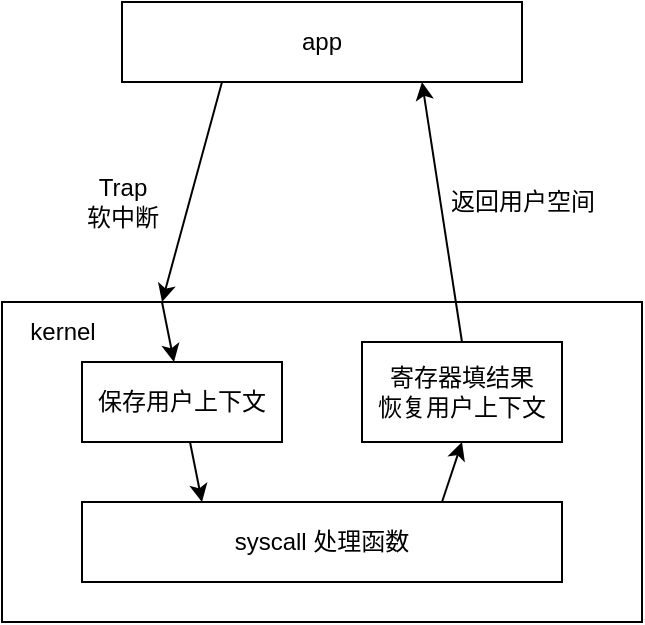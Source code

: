 <mxfile>
    <diagram id="BqMkp5eSa5GGVMkLBW1N" name="Page-1">
        <mxGraphModel dx="624" dy="445" grid="1" gridSize="10" guides="1" tooltips="1" connect="1" arrows="1" fold="1" page="1" pageScale="1" pageWidth="850" pageHeight="1100" math="0" shadow="0">
            <root>
                <mxCell id="0"/>
                <mxCell id="1" parent="0"/>
                <mxCell id="9" style="edgeStyle=none;html=1;exitX=0.25;exitY=0;exitDx=0;exitDy=0;" edge="1" parent="1" source="2" target="7">
                    <mxGeometry relative="1" as="geometry"/>
                </mxCell>
                <mxCell id="2" value="" style="rounded=0;whiteSpace=wrap;html=1;fillColor=none;" vertex="1" parent="1">
                    <mxGeometry x="200" y="280" width="320" height="160" as="geometry"/>
                </mxCell>
                <mxCell id="3" value="kernel" style="text;html=1;align=center;verticalAlign=middle;resizable=0;points=[];autosize=1;strokeColor=none;fillColor=none;" vertex="1" parent="1">
                    <mxGeometry x="200" y="280" width="60" height="30" as="geometry"/>
                </mxCell>
                <mxCell id="5" style="edgeStyle=none;html=1;exitX=0.25;exitY=1;exitDx=0;exitDy=0;entryX=0.25;entryY=0;entryDx=0;entryDy=0;" edge="1" parent="1" source="4" target="2">
                    <mxGeometry relative="1" as="geometry"/>
                </mxCell>
                <mxCell id="4" value="app" style="rounded=0;whiteSpace=wrap;html=1;" vertex="1" parent="1">
                    <mxGeometry x="260" y="130" width="200" height="40" as="geometry"/>
                </mxCell>
                <mxCell id="6" value="Trap&lt;br&gt;软中断" style="text;html=1;align=center;verticalAlign=middle;resizable=0;points=[];autosize=1;strokeColor=none;fillColor=none;" vertex="1" parent="1">
                    <mxGeometry x="230" y="210" width="60" height="40" as="geometry"/>
                </mxCell>
                <mxCell id="11" value="" style="edgeStyle=none;html=1;entryX=0.25;entryY=0;entryDx=0;entryDy=0;" edge="1" parent="1" source="7" target="10">
                    <mxGeometry relative="1" as="geometry"/>
                </mxCell>
                <mxCell id="7" value="保存用户上下文" style="rounded=0;whiteSpace=wrap;html=1;" vertex="1" parent="1">
                    <mxGeometry x="240" y="310" width="100" height="40" as="geometry"/>
                </mxCell>
                <mxCell id="16" style="edgeStyle=none;html=1;exitX=0.75;exitY=0;exitDx=0;exitDy=0;entryX=0.5;entryY=1;entryDx=0;entryDy=0;" edge="1" parent="1" source="10" target="15">
                    <mxGeometry relative="1" as="geometry"/>
                </mxCell>
                <mxCell id="10" value="syscall 处理函数" style="rounded=0;whiteSpace=wrap;html=1;" vertex="1" parent="1">
                    <mxGeometry x="240" y="380" width="240" height="40" as="geometry"/>
                </mxCell>
                <mxCell id="17" style="edgeStyle=none;html=1;exitX=0.5;exitY=0;exitDx=0;exitDy=0;entryX=0.75;entryY=1;entryDx=0;entryDy=0;" edge="1" parent="1" source="15" target="4">
                    <mxGeometry relative="1" as="geometry"/>
                </mxCell>
                <mxCell id="15" value="寄存器填结果&lt;br&gt;恢复用户上下文" style="rounded=0;whiteSpace=wrap;html=1;" vertex="1" parent="1">
                    <mxGeometry x="380" y="300" width="100" height="50" as="geometry"/>
                </mxCell>
                <mxCell id="18" value="返回用户空间" style="text;html=1;align=center;verticalAlign=middle;resizable=0;points=[];autosize=1;strokeColor=none;fillColor=none;" vertex="1" parent="1">
                    <mxGeometry x="410" y="215" width="100" height="30" as="geometry"/>
                </mxCell>
            </root>
        </mxGraphModel>
    </diagram>
</mxfile>